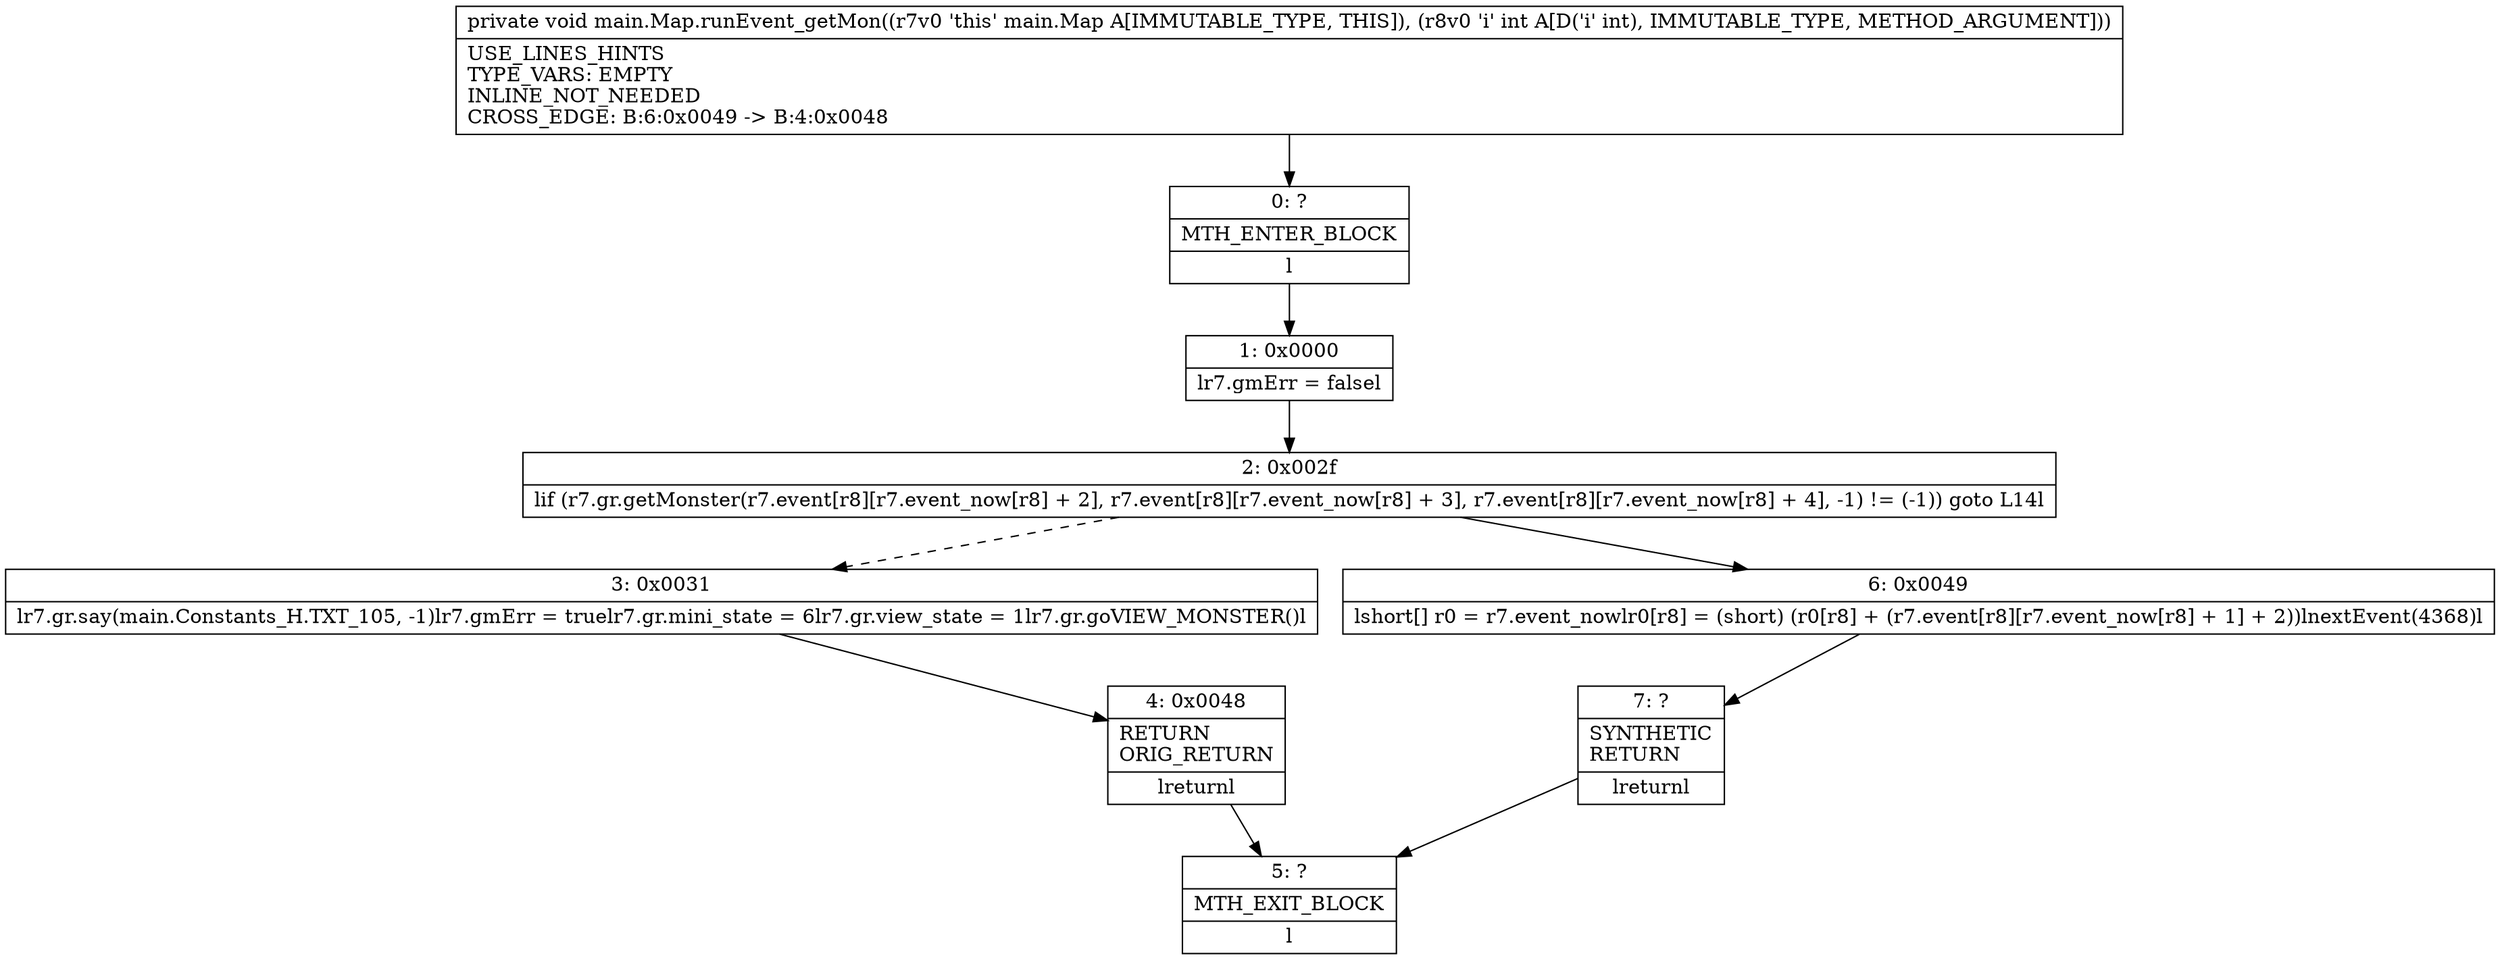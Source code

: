 digraph "CFG formain.Map.runEvent_getMon(I)V" {
Node_0 [shape=record,label="{0\:\ ?|MTH_ENTER_BLOCK\l|l}"];
Node_1 [shape=record,label="{1\:\ 0x0000|lr7.gmErr = falsel}"];
Node_2 [shape=record,label="{2\:\ 0x002f|lif (r7.gr.getMonster(r7.event[r8][r7.event_now[r8] + 2], r7.event[r8][r7.event_now[r8] + 3], r7.event[r8][r7.event_now[r8] + 4], \-1) != (\-1)) goto L14l}"];
Node_3 [shape=record,label="{3\:\ 0x0031|lr7.gr.say(main.Constants_H.TXT_105, \-1)lr7.gmErr = truelr7.gr.mini_state = 6lr7.gr.view_state = 1lr7.gr.goVIEW_MONSTER()l}"];
Node_4 [shape=record,label="{4\:\ 0x0048|RETURN\lORIG_RETURN\l|lreturnl}"];
Node_5 [shape=record,label="{5\:\ ?|MTH_EXIT_BLOCK\l|l}"];
Node_6 [shape=record,label="{6\:\ 0x0049|lshort[] r0 = r7.event_nowlr0[r8] = (short) (r0[r8] + (r7.event[r8][r7.event_now[r8] + 1] + 2))lnextEvent(4368)l}"];
Node_7 [shape=record,label="{7\:\ ?|SYNTHETIC\lRETURN\l|lreturnl}"];
MethodNode[shape=record,label="{private void main.Map.runEvent_getMon((r7v0 'this' main.Map A[IMMUTABLE_TYPE, THIS]), (r8v0 'i' int A[D('i' int), IMMUTABLE_TYPE, METHOD_ARGUMENT]))  | USE_LINES_HINTS\lTYPE_VARS: EMPTY\lINLINE_NOT_NEEDED\lCROSS_EDGE: B:6:0x0049 \-\> B:4:0x0048\l}"];
MethodNode -> Node_0;
Node_0 -> Node_1;
Node_1 -> Node_2;
Node_2 -> Node_3[style=dashed];
Node_2 -> Node_6;
Node_3 -> Node_4;
Node_4 -> Node_5;
Node_6 -> Node_7;
Node_7 -> Node_5;
}

